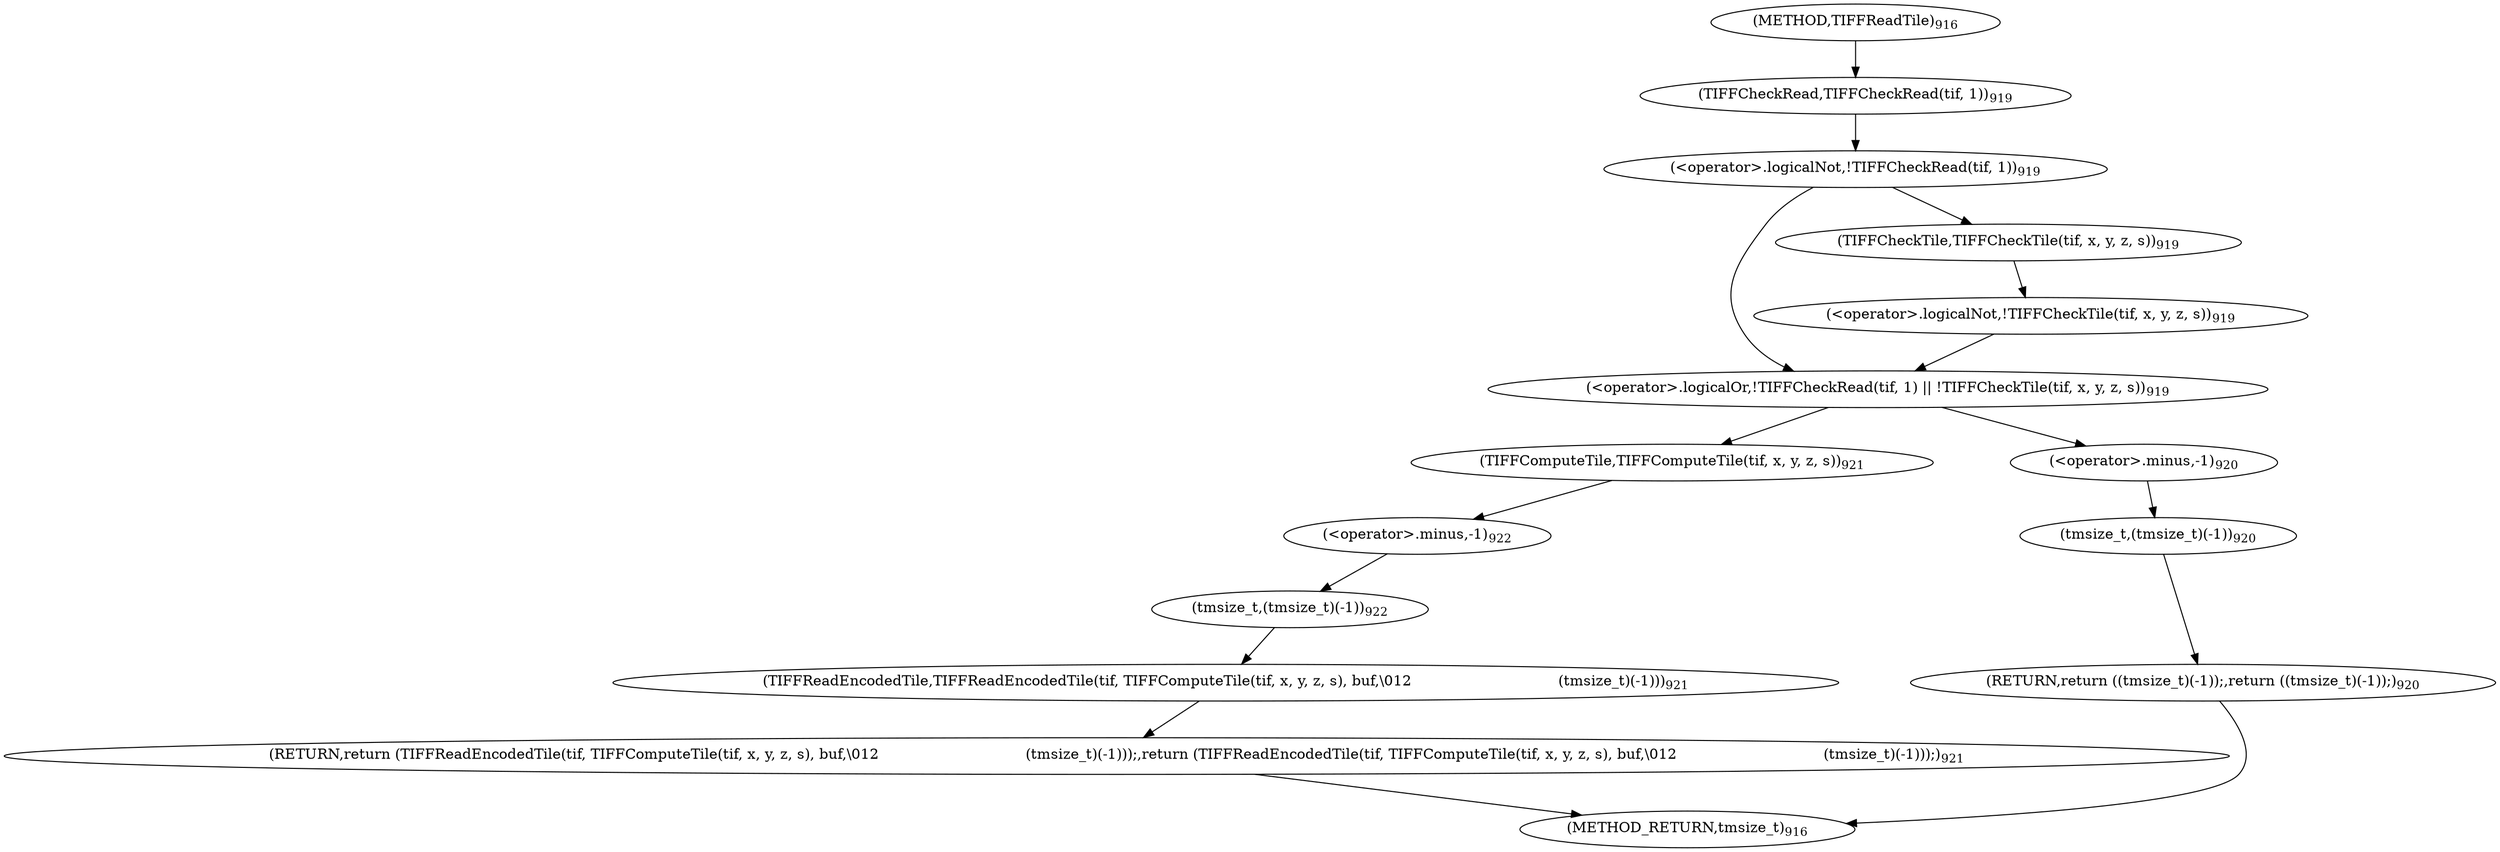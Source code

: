 digraph "TIFFReadTile" {  
"75953" [label = <(RETURN,return (TIFFReadEncodedTile(tif, TIFFComputeTile(tif, x, y, z, s), buf,\012                                (tmsize_t)(-1)));,return (TIFFReadEncodedTile(tif, TIFFComputeTile(tif, x, y, z, s), buf,\012                                (tmsize_t)(-1)));)<SUB>921</SUB>> ]
"75936" [label = <(&lt;operator&gt;.logicalOr,!TIFFCheckRead(tif, 1) || !TIFFCheckTile(tif, x, y, z, s))<SUB>919</SUB>> ]
"75954" [label = <(TIFFReadEncodedTile,TIFFReadEncodedTile(tif, TIFFComputeTile(tif, x, y, z, s), buf,\012                                (tmsize_t)(-1)))<SUB>921</SUB>> ]
"75937" [label = <(&lt;operator&gt;.logicalNot,!TIFFCheckRead(tif, 1))<SUB>919</SUB>> ]
"75941" [label = <(&lt;operator&gt;.logicalNot,!TIFFCheckTile(tif, x, y, z, s))<SUB>919</SUB>> ]
"75949" [label = <(RETURN,return ((tmsize_t)(-1));,return ((tmsize_t)(-1));)<SUB>920</SUB>> ]
"75956" [label = <(TIFFComputeTile,TIFFComputeTile(tif, x, y, z, s))<SUB>921</SUB>> ]
"75963" [label = <(tmsize_t,(tmsize_t)(-1))<SUB>922</SUB>> ]
"75938" [label = <(TIFFCheckRead,TIFFCheckRead(tif, 1))<SUB>919</SUB>> ]
"75942" [label = <(TIFFCheckTile,TIFFCheckTile(tif, x, y, z, s))<SUB>919</SUB>> ]
"75950" [label = <(tmsize_t,(tmsize_t)(-1))<SUB>920</SUB>> ]
"75964" [label = <(&lt;operator&gt;.minus,-1)<SUB>922</SUB>> ]
"75951" [label = <(&lt;operator&gt;.minus,-1)<SUB>920</SUB>> ]
"75927" [label = <(METHOD,TIFFReadTile)<SUB>916</SUB>> ]
"75966" [label = <(METHOD_RETURN,tmsize_t)<SUB>916</SUB>> ]
  "75953" -> "75966" 
  "75936" -> "75951" 
  "75936" -> "75956" 
  "75954" -> "75953" 
  "75937" -> "75936" 
  "75937" -> "75942" 
  "75941" -> "75936" 
  "75949" -> "75966" 
  "75956" -> "75964" 
  "75963" -> "75954" 
  "75938" -> "75937" 
  "75942" -> "75941" 
  "75950" -> "75949" 
  "75964" -> "75963" 
  "75951" -> "75950" 
  "75927" -> "75938" 
}
